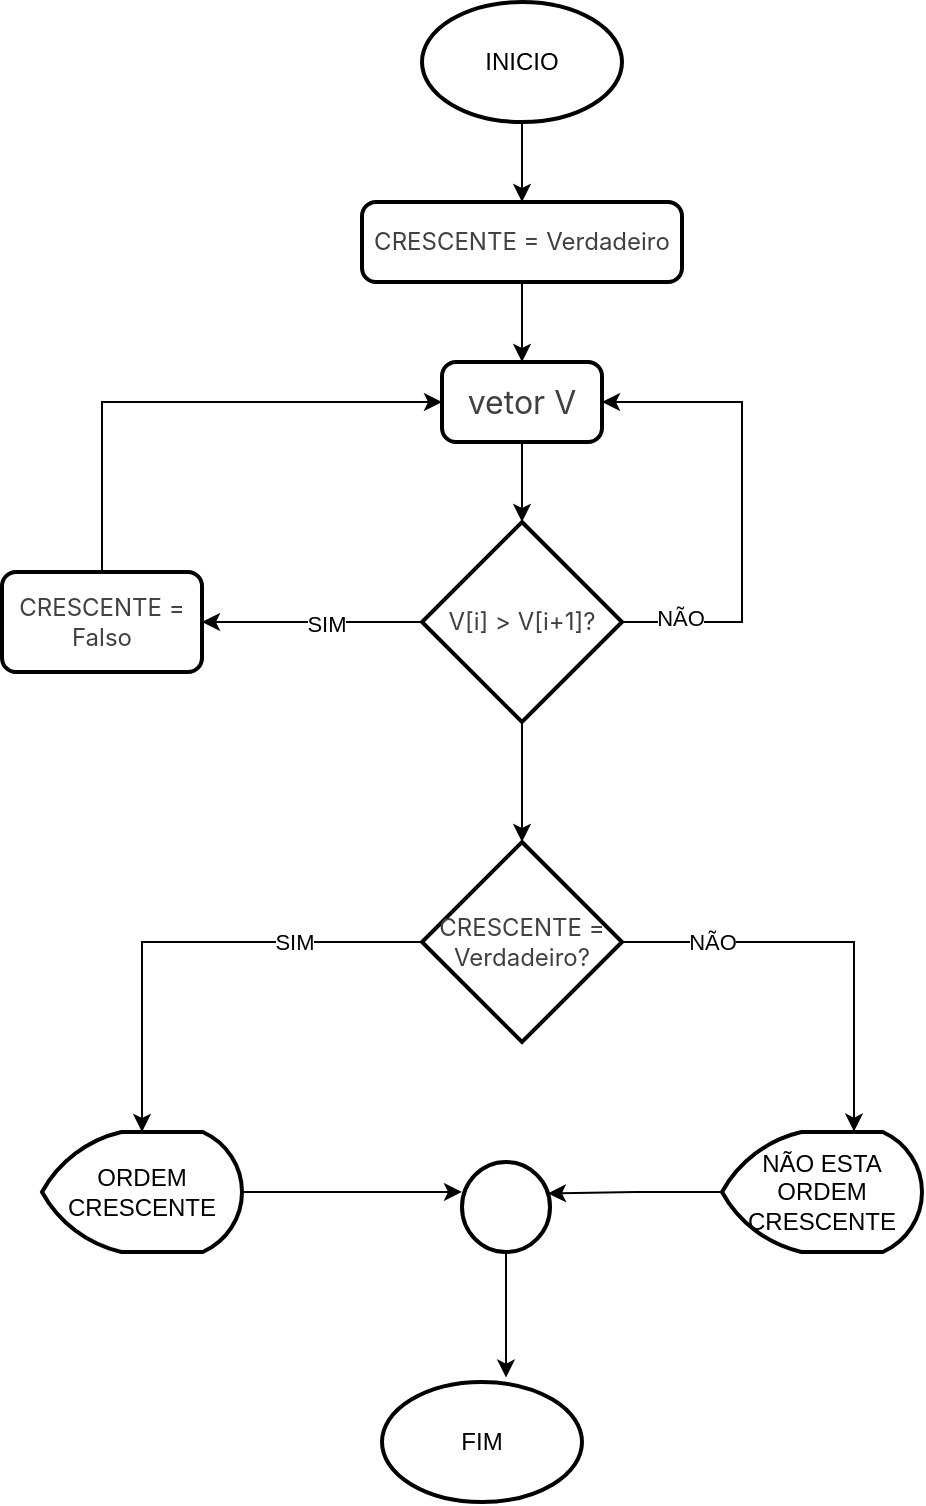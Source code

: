 <mxfile version="26.0.10">
  <diagram name="Página-1" id="5_bA9364-f_CJoZBhH4R">
    <mxGraphModel dx="954" dy="560" grid="1" gridSize="10" guides="1" tooltips="1" connect="1" arrows="1" fold="1" page="1" pageScale="1" pageWidth="827" pageHeight="1169" math="0" shadow="0">
      <root>
        <mxCell id="0" />
        <mxCell id="1" parent="0" />
        <mxCell id="ZhlMIxXdoGGAUDhmQq8S-18" style="edgeStyle=orthogonalEdgeStyle;rounded=0;orthogonalLoop=1;jettySize=auto;html=1;exitX=0.5;exitY=1;exitDx=0;exitDy=0;exitPerimeter=0;entryX=0.5;entryY=0;entryDx=0;entryDy=0;" edge="1" parent="1" source="ZhlMIxXdoGGAUDhmQq8S-3" target="ZhlMIxXdoGGAUDhmQq8S-5">
          <mxGeometry relative="1" as="geometry" />
        </mxCell>
        <mxCell id="ZhlMIxXdoGGAUDhmQq8S-3" value="INICIO" style="strokeWidth=2;html=1;shape=mxgraph.flowchart.start_1;whiteSpace=wrap;" vertex="1" parent="1">
          <mxGeometry x="350" y="20" width="100" height="60" as="geometry" />
        </mxCell>
        <mxCell id="ZhlMIxXdoGGAUDhmQq8S-4" value="FIM" style="strokeWidth=2;html=1;shape=mxgraph.flowchart.start_1;whiteSpace=wrap;" vertex="1" parent="1">
          <mxGeometry x="330" y="710" width="100" height="60" as="geometry" />
        </mxCell>
        <mxCell id="ZhlMIxXdoGGAUDhmQq8S-19" style="edgeStyle=orthogonalEdgeStyle;rounded=0;orthogonalLoop=1;jettySize=auto;html=1;exitX=0.5;exitY=1;exitDx=0;exitDy=0;entryX=0.5;entryY=0;entryDx=0;entryDy=0;" edge="1" parent="1" source="ZhlMIxXdoGGAUDhmQq8S-5" target="ZhlMIxXdoGGAUDhmQq8S-6">
          <mxGeometry relative="1" as="geometry" />
        </mxCell>
        <mxCell id="ZhlMIxXdoGGAUDhmQq8S-5" value="&lt;span style=&quot;color: rgb(64, 64, 64); font-family: Inter, system-ui, -apple-system, BlinkMacSystemFont, &amp;quot;Segoe UI&amp;quot;, Roboto, &amp;quot;Noto Sans&amp;quot;, Ubuntu, Cantarell, &amp;quot;Helvetica Neue&amp;quot;, Oxygen, &amp;quot;Open Sans&amp;quot;, sans-serif; text-align: left;&quot;&gt;&lt;font&gt;CRESCENTE = Verdadeiro&lt;/font&gt;&lt;/span&gt;" style="rounded=1;whiteSpace=wrap;html=1;absoluteArcSize=1;arcSize=14;strokeWidth=2;" vertex="1" parent="1">
          <mxGeometry x="320" y="120" width="160" height="40" as="geometry" />
        </mxCell>
        <mxCell id="ZhlMIxXdoGGAUDhmQq8S-6" value="&lt;span style=&quot;color: rgb(64, 64, 64); font-family: Inter, system-ui, -apple-system, BlinkMacSystemFont, &amp;quot;Segoe UI&amp;quot;, Roboto, &amp;quot;Noto Sans&amp;quot;, Ubuntu, Cantarell, &amp;quot;Helvetica Neue&amp;quot;, Oxygen, &amp;quot;Open Sans&amp;quot;, sans-serif; font-size: 16.002px; text-align: left;&quot;&gt;vetor V&lt;/span&gt;" style="rounded=1;whiteSpace=wrap;html=1;absoluteArcSize=1;arcSize=14;strokeWidth=2;" vertex="1" parent="1">
          <mxGeometry x="360" y="200" width="80" height="40" as="geometry" />
        </mxCell>
        <mxCell id="ZhlMIxXdoGGAUDhmQq8S-9" style="edgeStyle=orthogonalEdgeStyle;rounded=0;orthogonalLoop=1;jettySize=auto;html=1;exitX=0;exitY=0.5;exitDx=0;exitDy=0;exitPerimeter=0;entryX=1;entryY=0.5;entryDx=0;entryDy=0;" edge="1" parent="1" source="ZhlMIxXdoGGAUDhmQq8S-7" target="ZhlMIxXdoGGAUDhmQq8S-8">
          <mxGeometry relative="1" as="geometry" />
        </mxCell>
        <mxCell id="ZhlMIxXdoGGAUDhmQq8S-10" value="SIM" style="edgeLabel;html=1;align=center;verticalAlign=middle;resizable=0;points=[];" vertex="1" connectable="0" parent="ZhlMIxXdoGGAUDhmQq8S-9">
          <mxGeometry x="-0.127" y="1" relative="1" as="geometry">
            <mxPoint as="offset" />
          </mxGeometry>
        </mxCell>
        <mxCell id="ZhlMIxXdoGGAUDhmQq8S-21" style="edgeStyle=orthogonalEdgeStyle;rounded=0;orthogonalLoop=1;jettySize=auto;html=1;exitX=1;exitY=0.5;exitDx=0;exitDy=0;exitPerimeter=0;entryX=1;entryY=0.5;entryDx=0;entryDy=0;" edge="1" parent="1" source="ZhlMIxXdoGGAUDhmQq8S-7" target="ZhlMIxXdoGGAUDhmQq8S-6">
          <mxGeometry relative="1" as="geometry">
            <Array as="points">
              <mxPoint x="510" y="330" />
              <mxPoint x="510" y="220" />
            </Array>
          </mxGeometry>
        </mxCell>
        <mxCell id="ZhlMIxXdoGGAUDhmQq8S-22" value="NÃO" style="edgeLabel;html=1;align=center;verticalAlign=middle;resizable=0;points=[];" vertex="1" connectable="0" parent="ZhlMIxXdoGGAUDhmQq8S-21">
          <mxGeometry x="-0.758" y="2" relative="1" as="geometry">
            <mxPoint as="offset" />
          </mxGeometry>
        </mxCell>
        <mxCell id="ZhlMIxXdoGGAUDhmQq8S-7" value="&lt;span style=&quot;color: rgb(64, 64, 64); font-family: Inter, system-ui, -apple-system, BlinkMacSystemFont, &amp;quot;Segoe UI&amp;quot;, Roboto, &amp;quot;Noto Sans&amp;quot;, Ubuntu, Cantarell, &amp;quot;Helvetica Neue&amp;quot;, Oxygen, &amp;quot;Open Sans&amp;quot;, sans-serif; text-align: left;&quot;&gt;&lt;font&gt;V[i] &amp;gt; V[i+1]?&lt;/font&gt;&lt;/span&gt;" style="strokeWidth=2;html=1;shape=mxgraph.flowchart.decision;whiteSpace=wrap;" vertex="1" parent="1">
          <mxGeometry x="350" y="280" width="100" height="100" as="geometry" />
        </mxCell>
        <mxCell id="ZhlMIxXdoGGAUDhmQq8S-14" style="edgeStyle=orthogonalEdgeStyle;rounded=0;orthogonalLoop=1;jettySize=auto;html=1;exitX=0.5;exitY=0;exitDx=0;exitDy=0;entryX=0;entryY=0.5;entryDx=0;entryDy=0;" edge="1" parent="1" source="ZhlMIxXdoGGAUDhmQq8S-8" target="ZhlMIxXdoGGAUDhmQq8S-6">
          <mxGeometry relative="1" as="geometry" />
        </mxCell>
        <mxCell id="ZhlMIxXdoGGAUDhmQq8S-8" value="&lt;span style=&quot;color: rgb(64, 64, 64); font-family: Inter, system-ui, -apple-system, BlinkMacSystemFont, &amp;quot;Segoe UI&amp;quot;, Roboto, &amp;quot;Noto Sans&amp;quot;, Ubuntu, Cantarell, &amp;quot;Helvetica Neue&amp;quot;, Oxygen, &amp;quot;Open Sans&amp;quot;, sans-serif; text-align: left;&quot;&gt;&lt;font&gt;CRESCENTE = Falso&lt;/font&gt;&lt;/span&gt;" style="rounded=1;whiteSpace=wrap;html=1;absoluteArcSize=1;arcSize=14;strokeWidth=2;" vertex="1" parent="1">
          <mxGeometry x="140" y="305" width="100" height="50" as="geometry" />
        </mxCell>
        <mxCell id="ZhlMIxXdoGGAUDhmQq8S-17" value="&lt;span style=&quot;color: rgb(64, 64, 64); font-family: Inter, system-ui, -apple-system, BlinkMacSystemFont, &amp;quot;Segoe UI&amp;quot;, Roboto, &amp;quot;Noto Sans&amp;quot;, Ubuntu, Cantarell, &amp;quot;Helvetica Neue&amp;quot;, Oxygen, &amp;quot;Open Sans&amp;quot;, sans-serif; text-align: left;&quot;&gt;&lt;font&gt;CRESCENTE = Verdadeiro?&lt;/font&gt;&lt;/span&gt;" style="strokeWidth=2;html=1;shape=mxgraph.flowchart.decision;whiteSpace=wrap;" vertex="1" parent="1">
          <mxGeometry x="350" y="440" width="100" height="100" as="geometry" />
        </mxCell>
        <mxCell id="ZhlMIxXdoGGAUDhmQq8S-20" style="edgeStyle=orthogonalEdgeStyle;rounded=0;orthogonalLoop=1;jettySize=auto;html=1;exitX=0.5;exitY=1;exitDx=0;exitDy=0;entryX=0.5;entryY=0;entryDx=0;entryDy=0;entryPerimeter=0;" edge="1" parent="1" source="ZhlMIxXdoGGAUDhmQq8S-6" target="ZhlMIxXdoGGAUDhmQq8S-7">
          <mxGeometry relative="1" as="geometry" />
        </mxCell>
        <mxCell id="ZhlMIxXdoGGAUDhmQq8S-23" style="edgeStyle=orthogonalEdgeStyle;rounded=0;orthogonalLoop=1;jettySize=auto;html=1;exitX=0.5;exitY=1;exitDx=0;exitDy=0;exitPerimeter=0;entryX=0.5;entryY=0;entryDx=0;entryDy=0;entryPerimeter=0;" edge="1" parent="1" source="ZhlMIxXdoGGAUDhmQq8S-7" target="ZhlMIxXdoGGAUDhmQq8S-17">
          <mxGeometry relative="1" as="geometry" />
        </mxCell>
        <mxCell id="ZhlMIxXdoGGAUDhmQq8S-24" value="NÃO ESTA ORDEM CRESCENTE" style="strokeWidth=2;html=1;shape=mxgraph.flowchart.display;whiteSpace=wrap;" vertex="1" parent="1">
          <mxGeometry x="500" y="585" width="100" height="60" as="geometry" />
        </mxCell>
        <mxCell id="ZhlMIxXdoGGAUDhmQq8S-25" value="ORDEM CRESCENTE" style="strokeWidth=2;html=1;shape=mxgraph.flowchart.display;whiteSpace=wrap;" vertex="1" parent="1">
          <mxGeometry x="160" y="585" width="100" height="60" as="geometry" />
        </mxCell>
        <mxCell id="ZhlMIxXdoGGAUDhmQq8S-26" style="edgeStyle=orthogonalEdgeStyle;rounded=0;orthogonalLoop=1;jettySize=auto;html=1;exitX=0;exitY=0.5;exitDx=0;exitDy=0;exitPerimeter=0;entryX=0.5;entryY=0;entryDx=0;entryDy=0;entryPerimeter=0;" edge="1" parent="1" source="ZhlMIxXdoGGAUDhmQq8S-17" target="ZhlMIxXdoGGAUDhmQq8S-25">
          <mxGeometry relative="1" as="geometry" />
        </mxCell>
        <mxCell id="ZhlMIxXdoGGAUDhmQq8S-28" value="SIM" style="edgeLabel;html=1;align=center;verticalAlign=middle;resizable=0;points=[];" vertex="1" connectable="0" parent="ZhlMIxXdoGGAUDhmQq8S-26">
          <mxGeometry x="-0.455" relative="1" as="geometry">
            <mxPoint as="offset" />
          </mxGeometry>
        </mxCell>
        <mxCell id="ZhlMIxXdoGGAUDhmQq8S-27" style="edgeStyle=orthogonalEdgeStyle;rounded=0;orthogonalLoop=1;jettySize=auto;html=1;exitX=1;exitY=0.5;exitDx=0;exitDy=0;exitPerimeter=0;entryX=0.66;entryY=-0.004;entryDx=0;entryDy=0;entryPerimeter=0;" edge="1" parent="1" source="ZhlMIxXdoGGAUDhmQq8S-17" target="ZhlMIxXdoGGAUDhmQq8S-24">
          <mxGeometry relative="1" as="geometry" />
        </mxCell>
        <mxCell id="ZhlMIxXdoGGAUDhmQq8S-29" value="NÃO" style="edgeLabel;html=1;align=center;verticalAlign=middle;resizable=0;points=[];" vertex="1" connectable="0" parent="ZhlMIxXdoGGAUDhmQq8S-27">
          <mxGeometry x="-0.578" relative="1" as="geometry">
            <mxPoint as="offset" />
          </mxGeometry>
        </mxCell>
        <mxCell id="ZhlMIxXdoGGAUDhmQq8S-30" value="" style="strokeWidth=2;html=1;shape=mxgraph.flowchart.start_2;whiteSpace=wrap;" vertex="1" parent="1">
          <mxGeometry x="370" y="600" width="44" height="45" as="geometry" />
        </mxCell>
        <mxCell id="ZhlMIxXdoGGAUDhmQq8S-31" style="edgeStyle=orthogonalEdgeStyle;rounded=0;orthogonalLoop=1;jettySize=auto;html=1;exitX=1;exitY=0.5;exitDx=0;exitDy=0;exitPerimeter=0;entryX=0;entryY=0.333;entryDx=0;entryDy=0;entryPerimeter=0;" edge="1" parent="1" source="ZhlMIxXdoGGAUDhmQq8S-25" target="ZhlMIxXdoGGAUDhmQq8S-30">
          <mxGeometry relative="1" as="geometry" />
        </mxCell>
        <mxCell id="ZhlMIxXdoGGAUDhmQq8S-32" style="edgeStyle=orthogonalEdgeStyle;rounded=0;orthogonalLoop=1;jettySize=auto;html=1;exitX=0;exitY=0.5;exitDx=0;exitDy=0;exitPerimeter=0;entryX=0.977;entryY=0.35;entryDx=0;entryDy=0;entryPerimeter=0;" edge="1" parent="1" source="ZhlMIxXdoGGAUDhmQq8S-24" target="ZhlMIxXdoGGAUDhmQq8S-30">
          <mxGeometry relative="1" as="geometry" />
        </mxCell>
        <mxCell id="ZhlMIxXdoGGAUDhmQq8S-33" style="edgeStyle=orthogonalEdgeStyle;rounded=0;orthogonalLoop=1;jettySize=auto;html=1;exitX=0.5;exitY=1;exitDx=0;exitDy=0;exitPerimeter=0;entryX=0.62;entryY=-0.037;entryDx=0;entryDy=0;entryPerimeter=0;" edge="1" parent="1" source="ZhlMIxXdoGGAUDhmQq8S-30" target="ZhlMIxXdoGGAUDhmQq8S-4">
          <mxGeometry relative="1" as="geometry" />
        </mxCell>
      </root>
    </mxGraphModel>
  </diagram>
</mxfile>
